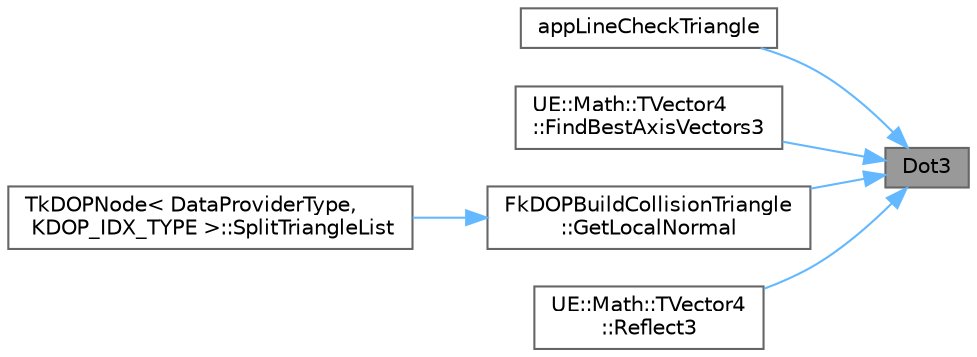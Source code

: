 digraph "Dot3"
{
 // INTERACTIVE_SVG=YES
 // LATEX_PDF_SIZE
  bgcolor="transparent";
  edge [fontname=Helvetica,fontsize=10,labelfontname=Helvetica,labelfontsize=10];
  node [fontname=Helvetica,fontsize=10,shape=box,height=0.2,width=0.4];
  rankdir="RL";
  Node1 [id="Node000001",label="Dot3",height=0.2,width=0.4,color="gray40", fillcolor="grey60", style="filled", fontcolor="black",tooltip="Calculates 3D Dot product of two 4D vectors."];
  Node1 -> Node2 [id="edge1_Node000001_Node000002",dir="back",color="steelblue1",style="solid",tooltip=" "];
  Node2 [id="Node000002",label="appLineCheckTriangle",height=0.2,width=0.4,color="grey40", fillcolor="white", style="filled",URL="$d4/de9/kDOP_8h.html#af21e91189f52689ad362ac7c560b7292",tooltip="Line vs triangle intersection test."];
  Node1 -> Node3 [id="edge2_Node000001_Node000003",dir="back",color="steelblue1",style="solid",tooltip=" "];
  Node3 [id="Node000003",label="UE::Math::TVector4\l::FindBestAxisVectors3",height=0.2,width=0.4,color="grey40", fillcolor="white", style="filled",URL="$d6/da1/structUE_1_1Math_1_1TVector4.html#aee2625311c45bb7dec4543ee28a9fc2f",tooltip="Find good arbitrary axis vectors to represent U and V axes of a plane, given just the normal."];
  Node1 -> Node4 [id="edge3_Node000001_Node000004",dir="back",color="steelblue1",style="solid",tooltip=" "];
  Node4 [id="Node000004",label="FkDOPBuildCollisionTriangle\l::GetLocalNormal",height=0.2,width=0.4,color="grey40", fillcolor="white", style="filled",URL="$d1/dce/structFkDOPBuildCollisionTriangle.html#a624bf29a6a71848e3d5df8c0726c6c04",tooltip=" "];
  Node4 -> Node5 [id="edge4_Node000004_Node000005",dir="back",color="steelblue1",style="solid",tooltip=" "];
  Node5 [id="Node000005",label="TkDOPNode\< DataProviderType,\l KDOP_IDX_TYPE \>::SplitTriangleList",height=0.2,width=0.4,color="grey40", fillcolor="white", style="filled",URL="$da/d46/structTkDOPNode.html#a110ada8f66a732849968cf3806a2e9a9",tooltip=" "];
  Node1 -> Node6 [id="edge5_Node000001_Node000006",dir="back",color="steelblue1",style="solid",tooltip=" "];
  Node6 [id="Node000006",label="UE::Math::TVector4\l::Reflect3",height=0.2,width=0.4,color="grey40", fillcolor="white", style="filled",URL="$d6/da1/structUE_1_1Math_1_1TVector4.html#a6b6cf52d361c2041e6aa5509d857df95",tooltip="Reflect vector."];
}
